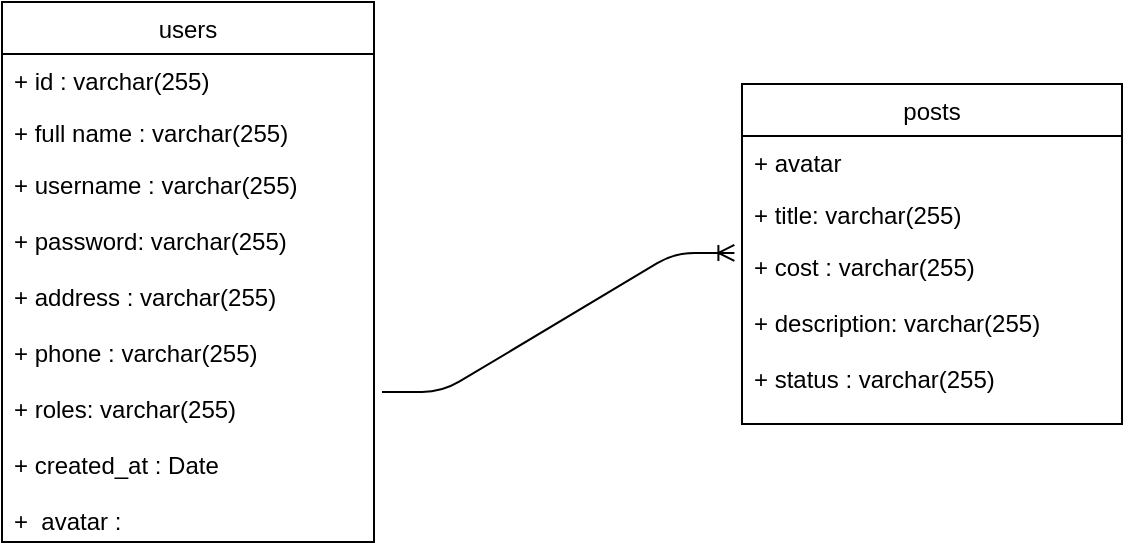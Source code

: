 <mxfile version="13.1.3">
    <diagram id="6hGFLwfOUW9BJ-s0fimq" name="Page-1">
        <mxGraphModel dx="725" dy="500" grid="1" gridSize="10" guides="1" tooltips="1" connect="1" arrows="1" fold="1" page="1" pageScale="1" pageWidth="827" pageHeight="1169" math="0" shadow="0">
            <root>
                <mxCell id="0"/>
                <mxCell id="1" parent="0"/>
                <mxCell id="7" value="posts" style="swimlane;fontStyle=0;childLayout=stackLayout;horizontal=1;startSize=26;fillColor=none;horizontalStack=0;resizeParent=1;resizeParentMax=0;resizeLast=0;collapsible=1;marginBottom=0;" vertex="1" parent="1">
                    <mxGeometry x="490" y="481" width="190" height="170" as="geometry"/>
                </mxCell>
                <mxCell id="8" value="+ avatar" style="text;strokeColor=none;fillColor=none;align=left;verticalAlign=top;spacingLeft=4;spacingRight=4;overflow=hidden;rotatable=0;points=[[0,0.5],[1,0.5]];portConstraint=eastwest;" vertex="1" parent="7">
                    <mxGeometry y="26" width="190" height="26" as="geometry"/>
                </mxCell>
                <mxCell id="9" value="+ title: varchar(255)" style="text;strokeColor=none;fillColor=none;align=left;verticalAlign=top;spacingLeft=4;spacingRight=4;overflow=hidden;rotatable=0;points=[[0,0.5],[1,0.5]];portConstraint=eastwest;" vertex="1" parent="7">
                    <mxGeometry y="52" width="190" height="26" as="geometry"/>
                </mxCell>
                <mxCell id="10" value="+ cost : varchar(255)&#10;&#10;+ description: varchar(255)&#10;&#10;+ status : varchar(255)" style="text;strokeColor=none;fillColor=none;align=left;verticalAlign=top;spacingLeft=4;spacingRight=4;overflow=hidden;rotatable=0;points=[[0,0.5],[1,0.5]];portConstraint=eastwest;" vertex="1" parent="7">
                    <mxGeometry y="78" width="190" height="92" as="geometry"/>
                </mxCell>
                <mxCell id="11" value="" style="edgeStyle=entityRelationEdgeStyle;fontSize=12;html=1;endArrow=ERoneToMany;entryX=-0.02;entryY=0.07;entryDx=0;entryDy=0;entryPerimeter=0;" edge="1" parent="1" target="10">
                    <mxGeometry width="100" height="100" relative="1" as="geometry">
                        <mxPoint x="310" y="635" as="sourcePoint"/>
                        <mxPoint x="410" y="535" as="targetPoint"/>
                    </mxGeometry>
                </mxCell>
                <mxCell id="3" value="users" style="swimlane;fontStyle=0;childLayout=stackLayout;horizontal=1;startSize=26;fillColor=none;horizontalStack=0;resizeParent=1;resizeParentMax=0;resizeLast=0;collapsible=1;marginBottom=0;" vertex="1" parent="1">
                    <mxGeometry x="120" y="440" width="186" height="270" as="geometry"/>
                </mxCell>
                <mxCell id="4" value="+ id : varchar(255)" style="text;strokeColor=none;fillColor=none;align=left;verticalAlign=top;spacingLeft=4;spacingRight=4;overflow=hidden;rotatable=0;points=[[0,0.5],[1,0.5]];portConstraint=eastwest;" vertex="1" parent="3">
                    <mxGeometry y="26" width="186" height="26" as="geometry"/>
                </mxCell>
                <mxCell id="5" value="+ full name : varchar(255)" style="text;strokeColor=none;fillColor=none;align=left;verticalAlign=top;spacingLeft=4;spacingRight=4;overflow=hidden;rotatable=0;points=[[0,0.5],[1,0.5]];portConstraint=eastwest;" vertex="1" parent="3">
                    <mxGeometry y="52" width="186" height="26" as="geometry"/>
                </mxCell>
                <mxCell id="6" value="+ username : varchar(255)&#10;&#10;+ password: varchar(255)&#10;&#10;+ address : varchar(255)&#10;&#10;+ phone : varchar(255)&#10;&#10;+ roles: varchar(255)&#10;&#10;+ created_at : Date&#10;&#10;+  avatar : &#10;" style="text;strokeColor=none;fillColor=none;align=left;verticalAlign=top;spacingLeft=4;spacingRight=4;overflow=hidden;rotatable=0;points=[[0,0.5],[1,0.5]];portConstraint=eastwest;" vertex="1" parent="3">
                    <mxGeometry y="78" width="186" height="192" as="geometry"/>
                </mxCell>
            </root>
        </mxGraphModel>
    </diagram>
</mxfile>